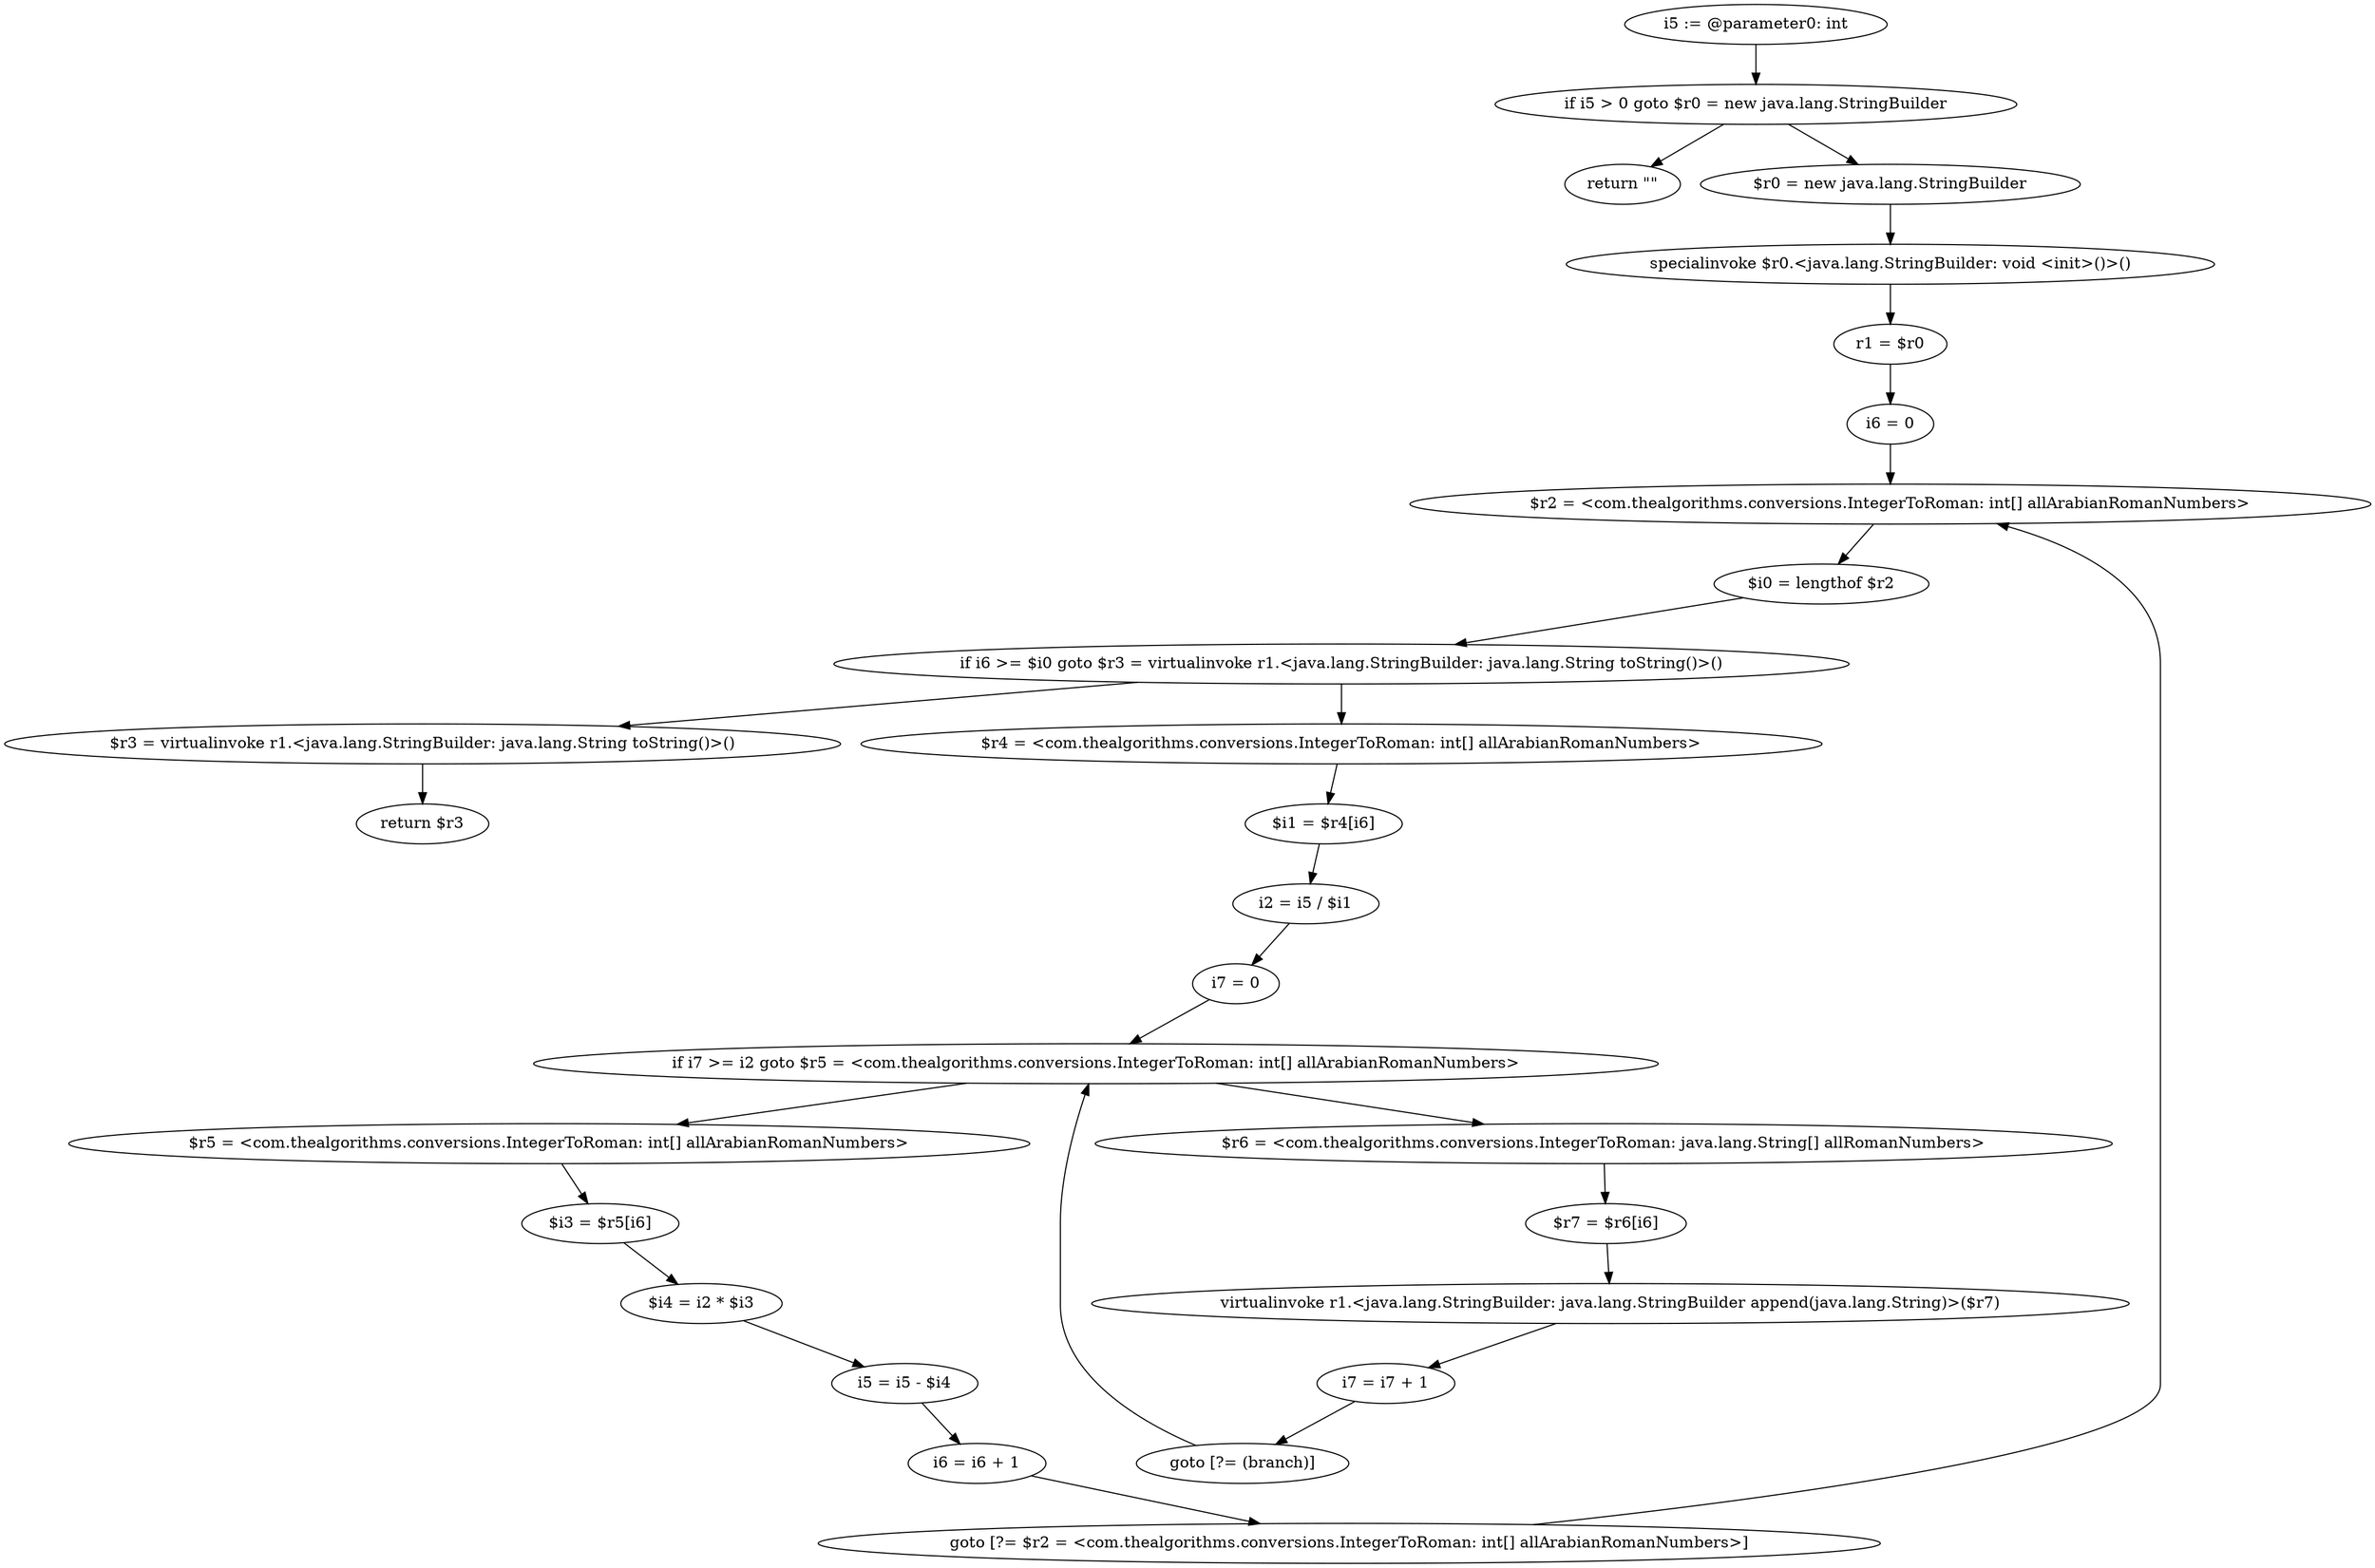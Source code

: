 digraph "unitGraph" {
    "i5 := @parameter0: int"
    "if i5 > 0 goto $r0 = new java.lang.StringBuilder"
    "return \"\""
    "$r0 = new java.lang.StringBuilder"
    "specialinvoke $r0.<java.lang.StringBuilder: void <init>()>()"
    "r1 = $r0"
    "i6 = 0"
    "$r2 = <com.thealgorithms.conversions.IntegerToRoman: int[] allArabianRomanNumbers>"
    "$i0 = lengthof $r2"
    "if i6 >= $i0 goto $r3 = virtualinvoke r1.<java.lang.StringBuilder: java.lang.String toString()>()"
    "$r4 = <com.thealgorithms.conversions.IntegerToRoman: int[] allArabianRomanNumbers>"
    "$i1 = $r4[i6]"
    "i2 = i5 / $i1"
    "i7 = 0"
    "if i7 >= i2 goto $r5 = <com.thealgorithms.conversions.IntegerToRoman: int[] allArabianRomanNumbers>"
    "$r6 = <com.thealgorithms.conversions.IntegerToRoman: java.lang.String[] allRomanNumbers>"
    "$r7 = $r6[i6]"
    "virtualinvoke r1.<java.lang.StringBuilder: java.lang.StringBuilder append(java.lang.String)>($r7)"
    "i7 = i7 + 1"
    "goto [?= (branch)]"
    "$r5 = <com.thealgorithms.conversions.IntegerToRoman: int[] allArabianRomanNumbers>"
    "$i3 = $r5[i6]"
    "$i4 = i2 * $i3"
    "i5 = i5 - $i4"
    "i6 = i6 + 1"
    "goto [?= $r2 = <com.thealgorithms.conversions.IntegerToRoman: int[] allArabianRomanNumbers>]"
    "$r3 = virtualinvoke r1.<java.lang.StringBuilder: java.lang.String toString()>()"
    "return $r3"
    "i5 := @parameter0: int"->"if i5 > 0 goto $r0 = new java.lang.StringBuilder";
    "if i5 > 0 goto $r0 = new java.lang.StringBuilder"->"return \"\"";
    "if i5 > 0 goto $r0 = new java.lang.StringBuilder"->"$r0 = new java.lang.StringBuilder";
    "$r0 = new java.lang.StringBuilder"->"specialinvoke $r0.<java.lang.StringBuilder: void <init>()>()";
    "specialinvoke $r0.<java.lang.StringBuilder: void <init>()>()"->"r1 = $r0";
    "r1 = $r0"->"i6 = 0";
    "i6 = 0"->"$r2 = <com.thealgorithms.conversions.IntegerToRoman: int[] allArabianRomanNumbers>";
    "$r2 = <com.thealgorithms.conversions.IntegerToRoman: int[] allArabianRomanNumbers>"->"$i0 = lengthof $r2";
    "$i0 = lengthof $r2"->"if i6 >= $i0 goto $r3 = virtualinvoke r1.<java.lang.StringBuilder: java.lang.String toString()>()";
    "if i6 >= $i0 goto $r3 = virtualinvoke r1.<java.lang.StringBuilder: java.lang.String toString()>()"->"$r4 = <com.thealgorithms.conversions.IntegerToRoman: int[] allArabianRomanNumbers>";
    "if i6 >= $i0 goto $r3 = virtualinvoke r1.<java.lang.StringBuilder: java.lang.String toString()>()"->"$r3 = virtualinvoke r1.<java.lang.StringBuilder: java.lang.String toString()>()";
    "$r4 = <com.thealgorithms.conversions.IntegerToRoman: int[] allArabianRomanNumbers>"->"$i1 = $r4[i6]";
    "$i1 = $r4[i6]"->"i2 = i5 / $i1";
    "i2 = i5 / $i1"->"i7 = 0";
    "i7 = 0"->"if i7 >= i2 goto $r5 = <com.thealgorithms.conversions.IntegerToRoman: int[] allArabianRomanNumbers>";
    "if i7 >= i2 goto $r5 = <com.thealgorithms.conversions.IntegerToRoman: int[] allArabianRomanNumbers>"->"$r6 = <com.thealgorithms.conversions.IntegerToRoman: java.lang.String[] allRomanNumbers>";
    "if i7 >= i2 goto $r5 = <com.thealgorithms.conversions.IntegerToRoman: int[] allArabianRomanNumbers>"->"$r5 = <com.thealgorithms.conversions.IntegerToRoman: int[] allArabianRomanNumbers>";
    "$r6 = <com.thealgorithms.conversions.IntegerToRoman: java.lang.String[] allRomanNumbers>"->"$r7 = $r6[i6]";
    "$r7 = $r6[i6]"->"virtualinvoke r1.<java.lang.StringBuilder: java.lang.StringBuilder append(java.lang.String)>($r7)";
    "virtualinvoke r1.<java.lang.StringBuilder: java.lang.StringBuilder append(java.lang.String)>($r7)"->"i7 = i7 + 1";
    "i7 = i7 + 1"->"goto [?= (branch)]";
    "goto [?= (branch)]"->"if i7 >= i2 goto $r5 = <com.thealgorithms.conversions.IntegerToRoman: int[] allArabianRomanNumbers>";
    "$r5 = <com.thealgorithms.conversions.IntegerToRoman: int[] allArabianRomanNumbers>"->"$i3 = $r5[i6]";
    "$i3 = $r5[i6]"->"$i4 = i2 * $i3";
    "$i4 = i2 * $i3"->"i5 = i5 - $i4";
    "i5 = i5 - $i4"->"i6 = i6 + 1";
    "i6 = i6 + 1"->"goto [?= $r2 = <com.thealgorithms.conversions.IntegerToRoman: int[] allArabianRomanNumbers>]";
    "goto [?= $r2 = <com.thealgorithms.conversions.IntegerToRoman: int[] allArabianRomanNumbers>]"->"$r2 = <com.thealgorithms.conversions.IntegerToRoman: int[] allArabianRomanNumbers>";
    "$r3 = virtualinvoke r1.<java.lang.StringBuilder: java.lang.String toString()>()"->"return $r3";
}
